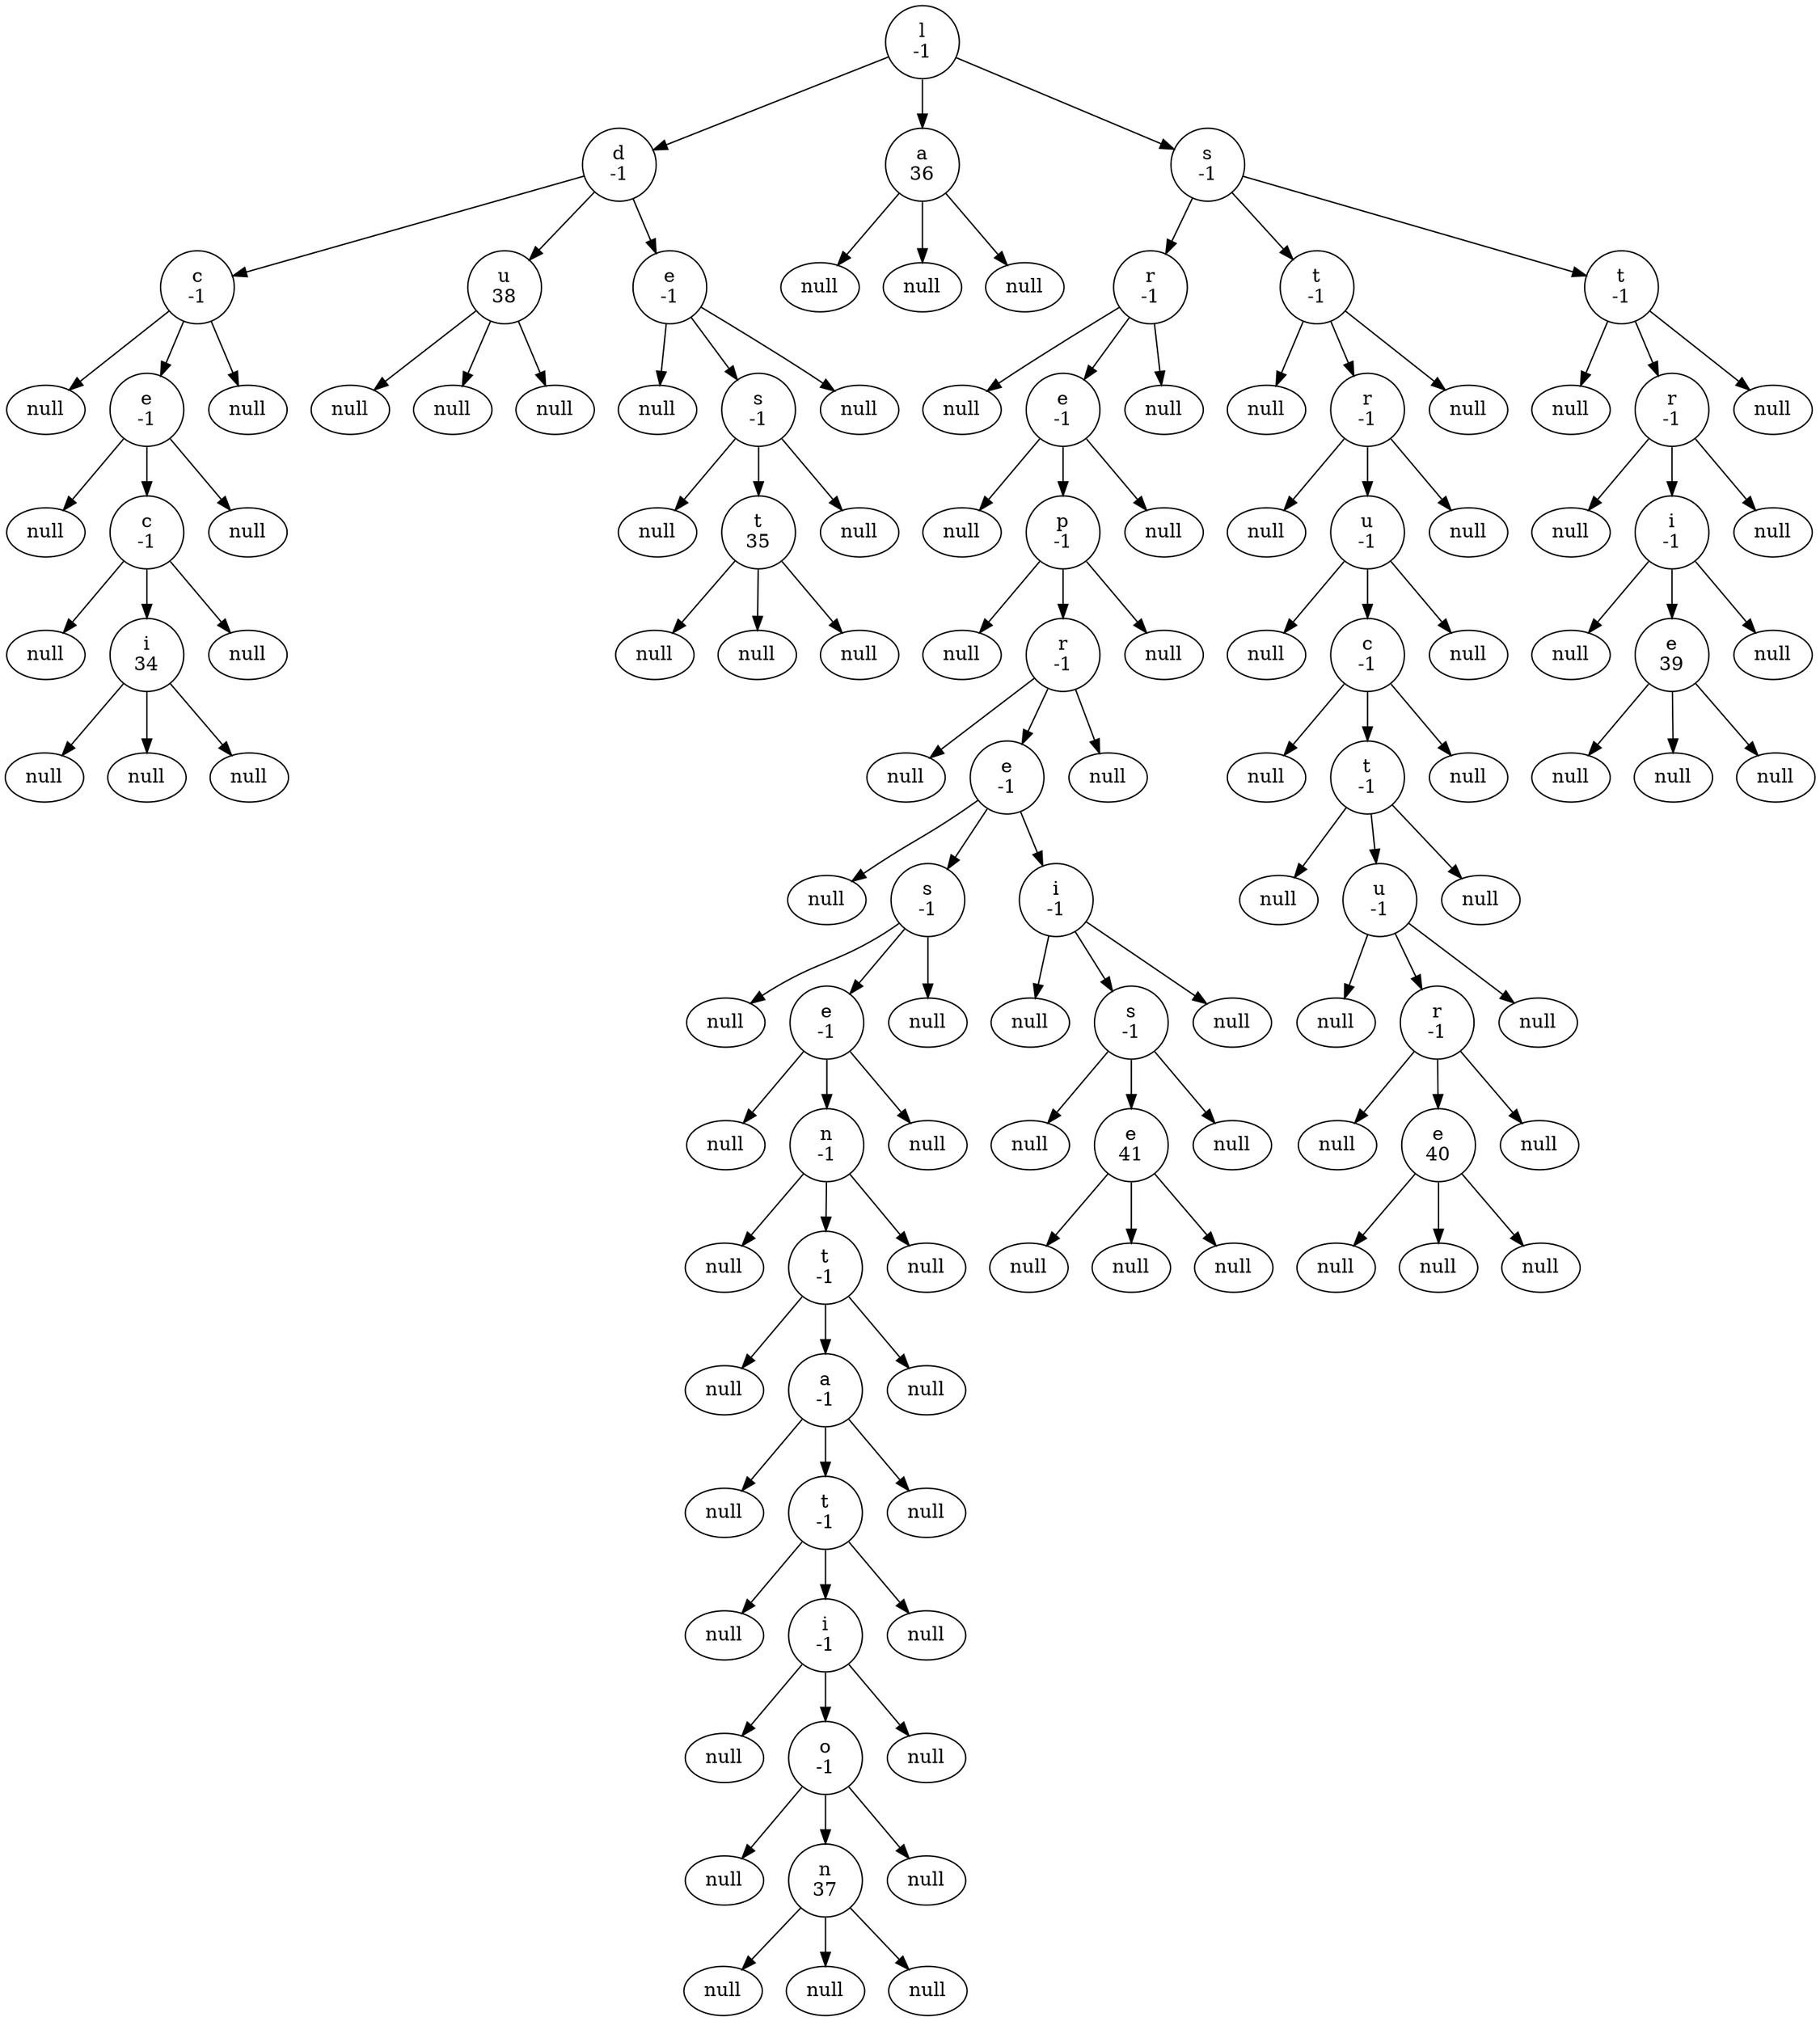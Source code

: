 digraph G{
trieHybrideimplementationTrieHybridee2144e4 [label="l\n-1"]
trieHybrideimplementationTrieHybridee2144e4 -> trieHybrideimplementationTrieHybride46ee7fe8
trieHybrideimplementationTrieHybride46ee7fe8 [label="d\n-1"]
trieHybrideimplementationTrieHybride46ee7fe8 -> trieHybrideimplementationTrieHybride573fd745
trieHybrideimplementationTrieHybride573fd745 [label="c\n-1"]
trieHybrideimplementationTrieHybride573fd745 -> null677
null677 [label="null"]
trieHybrideimplementationTrieHybride573fd745 -> trieHybrideimplementationTrieHybride6477463f
trieHybrideimplementationTrieHybride6477463f [label="e\n-1"]
trieHybrideimplementationTrieHybride6477463f -> null678
null678 [label="null"]
trieHybrideimplementationTrieHybride6477463f -> trieHybrideimplementationTrieHybride3d71d552
trieHybrideimplementationTrieHybride3d71d552 [label="c\n-1"]
trieHybrideimplementationTrieHybride3d71d552 -> null679
null679 [label="null"]
trieHybrideimplementationTrieHybride3d71d552 -> trieHybrideimplementationTrieHybride1cf4f579
trieHybrideimplementationTrieHybride1cf4f579 [label="i\n34"]
trieHybrideimplementationTrieHybride1cf4f579 -> null680
null680 [label="null"]
trieHybrideimplementationTrieHybride1cf4f579 -> null681
null681 [label="null"]
trieHybrideimplementationTrieHybride1cf4f579 -> null682
null682 [label="null"]
trieHybrideimplementationTrieHybride3d71d552 -> null683
null683 [label="null"]
trieHybrideimplementationTrieHybride6477463f -> null684
null684 [label="null"]
trieHybrideimplementationTrieHybride573fd745 -> null685
null685 [label="null"]
trieHybrideimplementationTrieHybride46ee7fe8 -> trieHybrideimplementationTrieHybride7506e922
trieHybrideimplementationTrieHybride7506e922 [label="u\n38"]
trieHybrideimplementationTrieHybride7506e922 -> null686
null686 [label="null"]
trieHybrideimplementationTrieHybride7506e922 -> null687
null687 [label="null"]
trieHybrideimplementationTrieHybride7506e922 -> null688
null688 [label="null"]
trieHybrideimplementationTrieHybride46ee7fe8 -> trieHybrideimplementationTrieHybride18769467
trieHybrideimplementationTrieHybride18769467 [label="e\n-1"]
trieHybrideimplementationTrieHybride18769467 -> null689
null689 [label="null"]
trieHybrideimplementationTrieHybride18769467 -> trieHybrideimplementationTrieHybride4ee285c6
trieHybrideimplementationTrieHybride4ee285c6 [label="s\n-1"]
trieHybrideimplementationTrieHybride4ee285c6 -> null690
null690 [label="null"]
trieHybrideimplementationTrieHybride4ee285c6 -> trieHybrideimplementationTrieHybride621be5d1
trieHybrideimplementationTrieHybride621be5d1 [label="t\n35"]
trieHybrideimplementationTrieHybride621be5d1 -> null691
null691 [label="null"]
trieHybrideimplementationTrieHybride621be5d1 -> null692
null692 [label="null"]
trieHybrideimplementationTrieHybride621be5d1 -> null693
null693 [label="null"]
trieHybrideimplementationTrieHybride4ee285c6 -> null694
null694 [label="null"]
trieHybrideimplementationTrieHybride18769467 -> null695
null695 [label="null"]
trieHybrideimplementationTrieHybridee2144e4 -> trieHybrideimplementationTrieHybride15327b79
trieHybrideimplementationTrieHybride15327b79 [label="a\n36"]
trieHybrideimplementationTrieHybride15327b79 -> null696
null696 [label="null"]
trieHybrideimplementationTrieHybride15327b79 -> null697
null697 [label="null"]
trieHybrideimplementationTrieHybride15327b79 -> null698
null698 [label="null"]
trieHybrideimplementationTrieHybridee2144e4 -> trieHybrideimplementationTrieHybride593634ad
trieHybrideimplementationTrieHybride593634ad [label="s\n-1"]
trieHybrideimplementationTrieHybride593634ad -> trieHybrideimplementationTrieHybride4f2410ac
trieHybrideimplementationTrieHybride4f2410ac [label="r\n-1"]
trieHybrideimplementationTrieHybride4f2410ac -> null699
null699 [label="null"]
trieHybrideimplementationTrieHybride4f2410ac -> trieHybrideimplementationTrieHybride722c41f4
trieHybrideimplementationTrieHybride722c41f4 [label="e\n-1"]
trieHybrideimplementationTrieHybride722c41f4 -> null700
null700 [label="null"]
trieHybrideimplementationTrieHybride722c41f4 -> trieHybrideimplementationTrieHybride5b80350b
trieHybrideimplementationTrieHybride5b80350b [label="p\n-1"]
trieHybrideimplementationTrieHybride5b80350b -> null701
null701 [label="null"]
trieHybrideimplementationTrieHybride5b80350b -> trieHybrideimplementationTrieHybride5d6f64b1
trieHybrideimplementationTrieHybride5d6f64b1 [label="r\n-1"]
trieHybrideimplementationTrieHybride5d6f64b1 -> null702
null702 [label="null"]
trieHybrideimplementationTrieHybride5d6f64b1 -> trieHybrideimplementationTrieHybride32a1bec0
trieHybrideimplementationTrieHybride32a1bec0 [label="e\n-1"]
trieHybrideimplementationTrieHybride32a1bec0 -> null703
null703 [label="null"]
trieHybrideimplementationTrieHybride32a1bec0 -> trieHybrideimplementationTrieHybride22927a81
trieHybrideimplementationTrieHybride22927a81 [label="s\n-1"]
trieHybrideimplementationTrieHybride22927a81 -> null704
null704 [label="null"]
trieHybrideimplementationTrieHybride22927a81 -> trieHybrideimplementationTrieHybride78e03bb5
trieHybrideimplementationTrieHybride78e03bb5 [label="e\n-1"]
trieHybrideimplementationTrieHybride78e03bb5 -> null705
null705 [label="null"]
trieHybrideimplementationTrieHybride78e03bb5 -> trieHybrideimplementationTrieHybride5e8c92f4
trieHybrideimplementationTrieHybride5e8c92f4 [label="n\n-1"]
trieHybrideimplementationTrieHybride5e8c92f4 -> null706
null706 [label="null"]
trieHybrideimplementationTrieHybride5e8c92f4 -> trieHybrideimplementationTrieHybride61e4705b
trieHybrideimplementationTrieHybride61e4705b [label="t\n-1"]
trieHybrideimplementationTrieHybride61e4705b -> null707
null707 [label="null"]
trieHybrideimplementationTrieHybride61e4705b -> trieHybrideimplementationTrieHybride50134894
trieHybrideimplementationTrieHybride50134894 [label="a\n-1"]
trieHybrideimplementationTrieHybride50134894 -> null708
null708 [label="null"]
trieHybrideimplementationTrieHybride50134894 -> trieHybrideimplementationTrieHybride2957fcb0
trieHybrideimplementationTrieHybride2957fcb0 [label="t\n-1"]
trieHybrideimplementationTrieHybride2957fcb0 -> null709
null709 [label="null"]
trieHybrideimplementationTrieHybride2957fcb0 -> trieHybrideimplementationTrieHybride1376c05c
trieHybrideimplementationTrieHybride1376c05c [label="i\n-1"]
trieHybrideimplementationTrieHybride1376c05c -> null710
null710 [label="null"]
trieHybrideimplementationTrieHybride1376c05c -> trieHybrideimplementationTrieHybride51521cc1
trieHybrideimplementationTrieHybride51521cc1 [label="o\n-1"]
trieHybrideimplementationTrieHybride51521cc1 -> null711
null711 [label="null"]
trieHybrideimplementationTrieHybride51521cc1 -> trieHybrideimplementationTrieHybride1b4fb997
trieHybrideimplementationTrieHybride1b4fb997 [label="n\n37"]
trieHybrideimplementationTrieHybride1b4fb997 -> null712
null712 [label="null"]
trieHybrideimplementationTrieHybride1b4fb997 -> null713
null713 [label="null"]
trieHybrideimplementationTrieHybride1b4fb997 -> null714
null714 [label="null"]
trieHybrideimplementationTrieHybride51521cc1 -> null715
null715 [label="null"]
trieHybrideimplementationTrieHybride1376c05c -> null716
null716 [label="null"]
trieHybrideimplementationTrieHybride2957fcb0 -> null717
null717 [label="null"]
trieHybrideimplementationTrieHybride50134894 -> null718
null718 [label="null"]
trieHybrideimplementationTrieHybride61e4705b -> null719
null719 [label="null"]
trieHybrideimplementationTrieHybride5e8c92f4 -> null720
null720 [label="null"]
trieHybrideimplementationTrieHybride78e03bb5 -> null721
null721 [label="null"]
trieHybrideimplementationTrieHybride22927a81 -> null722
null722 [label="null"]
trieHybrideimplementationTrieHybride32a1bec0 -> trieHybrideimplementationTrieHybridedeb6432
trieHybrideimplementationTrieHybridedeb6432 [label="i\n-1"]
trieHybrideimplementationTrieHybridedeb6432 -> null723
null723 [label="null"]
trieHybrideimplementationTrieHybridedeb6432 -> trieHybrideimplementationTrieHybride28ba21f3
trieHybrideimplementationTrieHybride28ba21f3 [label="s\n-1"]
trieHybrideimplementationTrieHybride28ba21f3 -> null724
null724 [label="null"]
trieHybrideimplementationTrieHybride28ba21f3 -> trieHybrideimplementationTrieHybride694f9431
trieHybrideimplementationTrieHybride694f9431 [label="e\n41"]
trieHybrideimplementationTrieHybride694f9431 -> null725
null725 [label="null"]
trieHybrideimplementationTrieHybride694f9431 -> null726
null726 [label="null"]
trieHybrideimplementationTrieHybride694f9431 -> null727
null727 [label="null"]
trieHybrideimplementationTrieHybride28ba21f3 -> null728
null728 [label="null"]
trieHybrideimplementationTrieHybridedeb6432 -> null729
null729 [label="null"]
trieHybrideimplementationTrieHybride5d6f64b1 -> null730
null730 [label="null"]
trieHybrideimplementationTrieHybride5b80350b -> null731
null731 [label="null"]
trieHybrideimplementationTrieHybride722c41f4 -> null732
null732 [label="null"]
trieHybrideimplementationTrieHybride4f2410ac -> null733
null733 [label="null"]
trieHybrideimplementationTrieHybride593634ad -> trieHybrideimplementationTrieHybride20fa23c1
trieHybrideimplementationTrieHybride20fa23c1 [label="t\n-1"]
trieHybrideimplementationTrieHybride20fa23c1 -> null734
null734 [label="null"]
trieHybrideimplementationTrieHybride20fa23c1 -> trieHybrideimplementationTrieHybride3581c5f3
trieHybrideimplementationTrieHybride3581c5f3 [label="r\n-1"]
trieHybrideimplementationTrieHybride3581c5f3 -> null735
null735 [label="null"]
trieHybrideimplementationTrieHybride3581c5f3 -> trieHybrideimplementationTrieHybride6aa8ceb6
trieHybrideimplementationTrieHybride6aa8ceb6 [label="u\n-1"]
trieHybrideimplementationTrieHybride6aa8ceb6 -> null736
null736 [label="null"]
trieHybrideimplementationTrieHybride6aa8ceb6 -> trieHybrideimplementationTrieHybride2530c12
trieHybrideimplementationTrieHybride2530c12 [label="c\n-1"]
trieHybrideimplementationTrieHybride2530c12 -> null737
null737 [label="null"]
trieHybrideimplementationTrieHybride2530c12 -> trieHybrideimplementationTrieHybride73c6c3b2
trieHybrideimplementationTrieHybride73c6c3b2 [label="t\n-1"]
trieHybrideimplementationTrieHybride73c6c3b2 -> null738
null738 [label="null"]
trieHybrideimplementationTrieHybride73c6c3b2 -> trieHybrideimplementationTrieHybride48533e64
trieHybrideimplementationTrieHybride48533e64 [label="u\n-1"]
trieHybrideimplementationTrieHybride48533e64 -> null739
null739 [label="null"]
trieHybrideimplementationTrieHybride48533e64 -> trieHybrideimplementationTrieHybride64a294a6
trieHybrideimplementationTrieHybride64a294a6 [label="r\n-1"]
trieHybrideimplementationTrieHybride64a294a6 -> null740
null740 [label="null"]
trieHybrideimplementationTrieHybride64a294a6 -> trieHybrideimplementationTrieHybride7e0b37bc
trieHybrideimplementationTrieHybride7e0b37bc [label="e\n40"]
trieHybrideimplementationTrieHybride7e0b37bc -> null741
null741 [label="null"]
trieHybrideimplementationTrieHybride7e0b37bc -> null742
null742 [label="null"]
trieHybrideimplementationTrieHybride7e0b37bc -> null743
null743 [label="null"]
trieHybrideimplementationTrieHybride64a294a6 -> null744
null744 [label="null"]
trieHybrideimplementationTrieHybride48533e64 -> null745
null745 [label="null"]
trieHybrideimplementationTrieHybride73c6c3b2 -> null746
null746 [label="null"]
trieHybrideimplementationTrieHybride2530c12 -> null747
null747 [label="null"]
trieHybrideimplementationTrieHybride6aa8ceb6 -> null748
null748 [label="null"]
trieHybrideimplementationTrieHybride3581c5f3 -> null749
null749 [label="null"]
trieHybrideimplementationTrieHybride20fa23c1 -> null750
null750 [label="null"]
trieHybrideimplementationTrieHybride593634ad -> trieHybrideimplementationTrieHybridef2a0b8e
trieHybrideimplementationTrieHybridef2a0b8e [label="t\n-1"]
trieHybrideimplementationTrieHybridef2a0b8e -> null751
null751 [label="null"]
trieHybrideimplementationTrieHybridef2a0b8e -> trieHybrideimplementationTrieHybride3b95a09c
trieHybrideimplementationTrieHybride3b95a09c [label="r\n-1"]
trieHybrideimplementationTrieHybride3b95a09c -> null752
null752 [label="null"]
trieHybrideimplementationTrieHybride3b95a09c -> trieHybrideimplementationTrieHybride6ae40994
trieHybrideimplementationTrieHybride6ae40994 [label="i\n-1"]
trieHybrideimplementationTrieHybride6ae40994 -> null753
null753 [label="null"]
trieHybrideimplementationTrieHybride6ae40994 -> trieHybrideimplementationTrieHybride1a93a7ca
trieHybrideimplementationTrieHybride1a93a7ca [label="e\n39"]
trieHybrideimplementationTrieHybride1a93a7ca -> null754
null754 [label="null"]
trieHybrideimplementationTrieHybride1a93a7ca -> null755
null755 [label="null"]
trieHybrideimplementationTrieHybride1a93a7ca -> null756
null756 [label="null"]
trieHybrideimplementationTrieHybride6ae40994 -> null757
null757 [label="null"]
trieHybrideimplementationTrieHybride3b95a09c -> null758
null758 [label="null"]
trieHybrideimplementationTrieHybridef2a0b8e -> null759
null759 [label="null"]
}